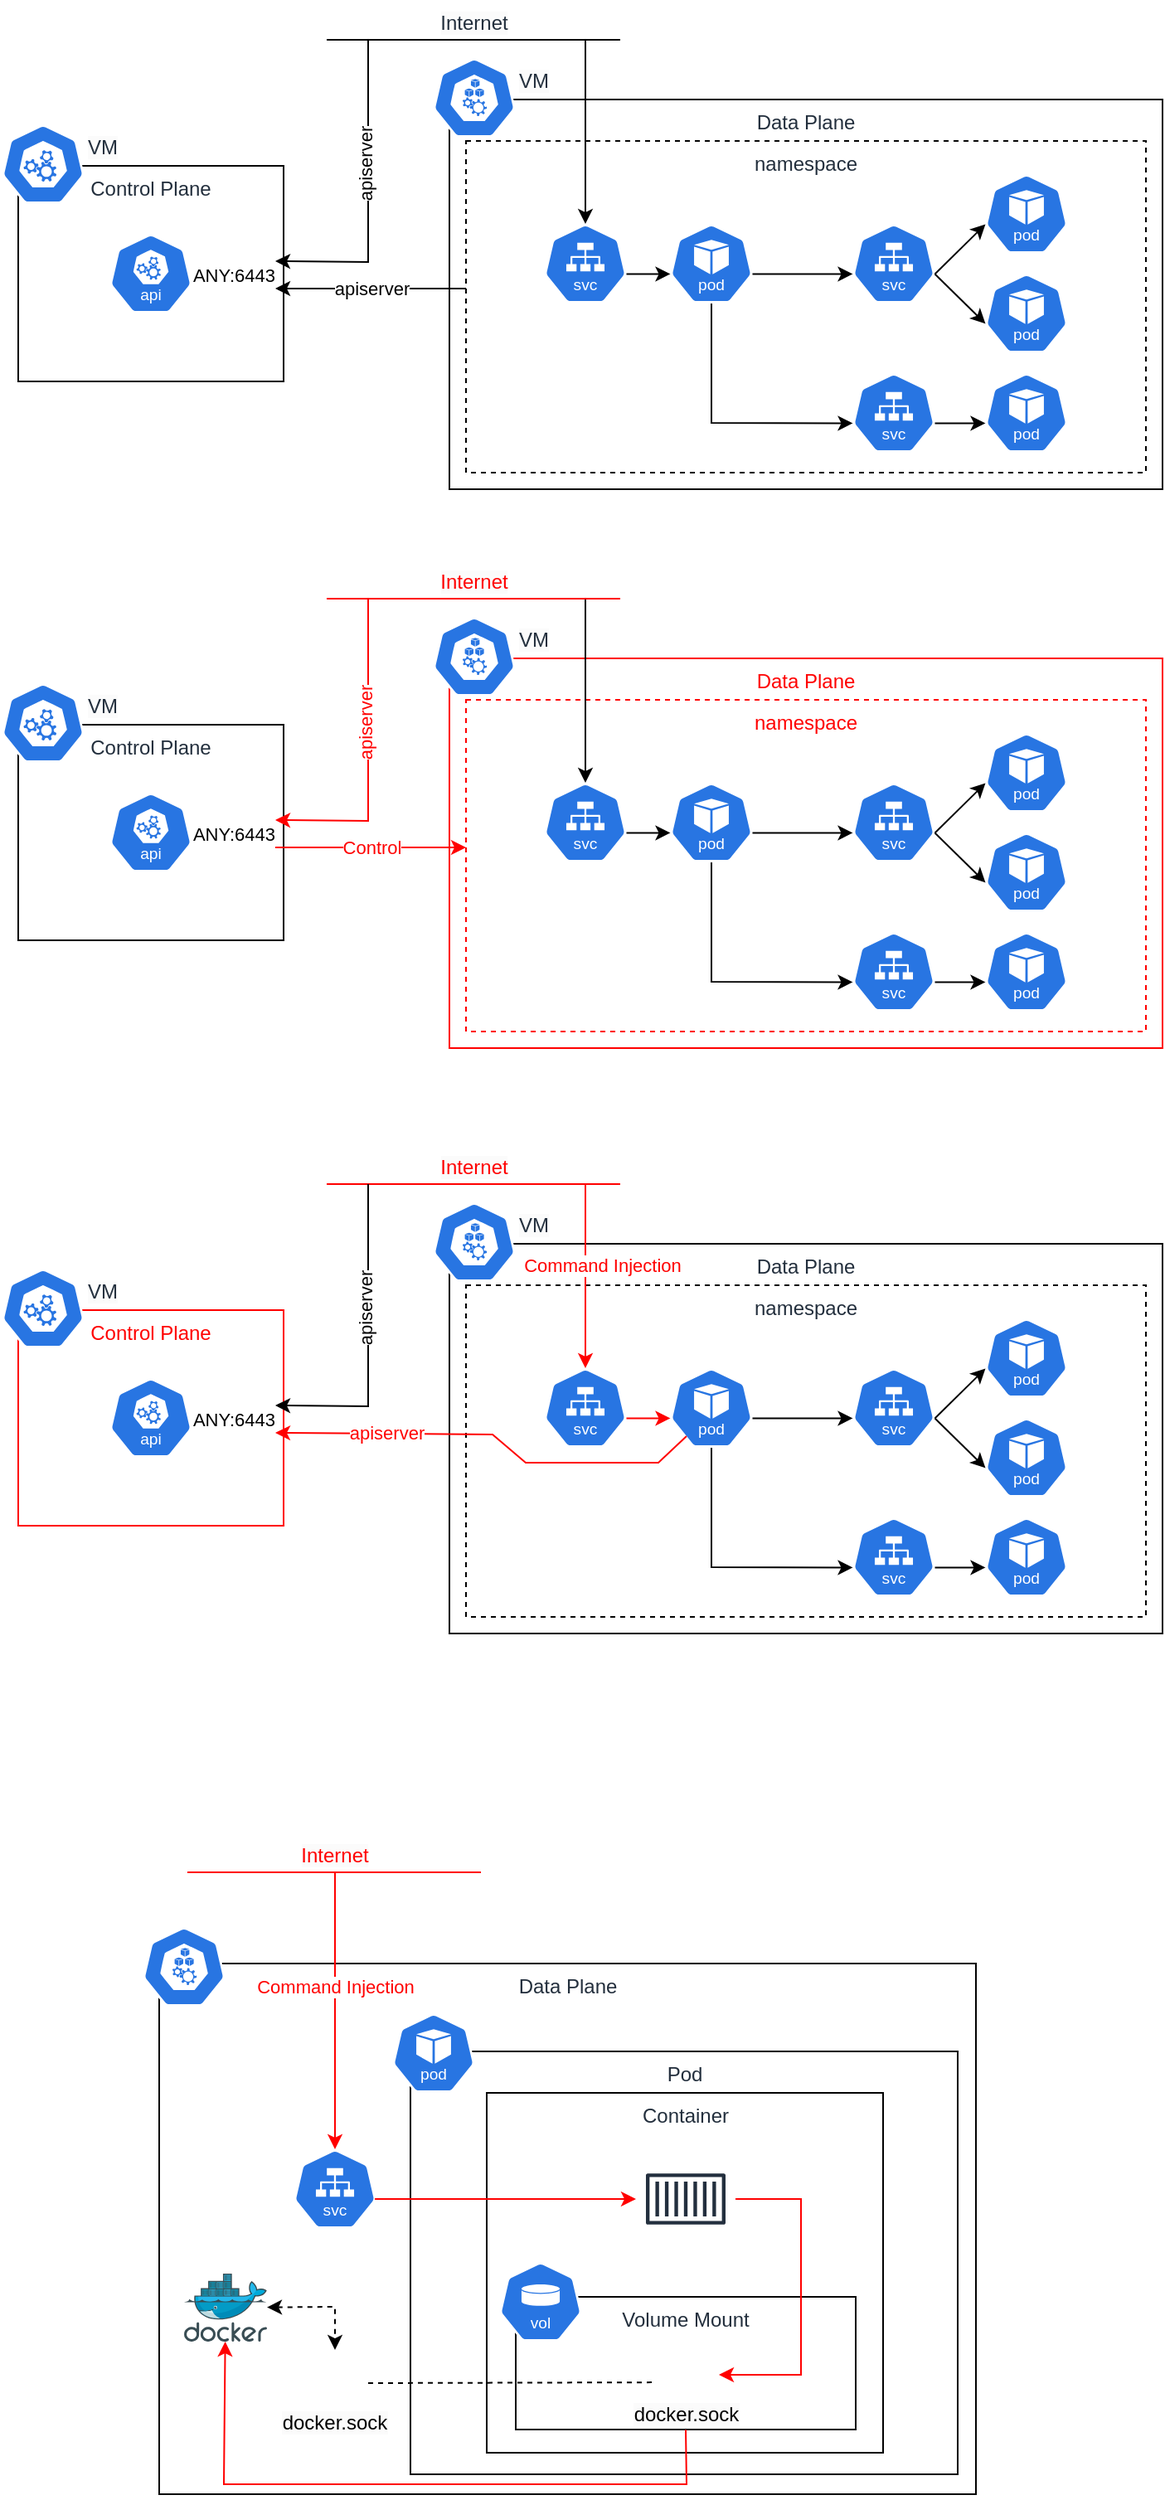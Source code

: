 <mxfile version="23.1.4" type="device">
  <diagram name="페이지-1" id="6Ciud2LX_YON1yYENwLM">
    <mxGraphModel dx="954" dy="1596" grid="0" gridSize="10" guides="1" tooltips="1" connect="1" arrows="1" fold="1" page="1" pageScale="1" pageWidth="827" pageHeight="1169" math="0" shadow="0">
      <root>
        <mxCell id="0" />
        <mxCell id="1" parent="0" />
        <mxCell id="OnEs7zNqJqw-kV35xcPl-3" value="Control Plane" style="fillColor=default;strokeColor=default;dashed=0;verticalAlign=top;fontStyle=0;fontColor=#232F3D;whiteSpace=wrap;html=1;" parent="1" vertex="1">
          <mxGeometry x="74" y="233" width="160" height="130" as="geometry" />
        </mxCell>
        <mxCell id="OnEs7zNqJqw-kV35xcPl-1" value="" style="aspect=fixed;sketch=0;html=1;dashed=0;whitespace=wrap;fillColor=#2875E2;strokeColor=#ffffff;points=[[0.005,0.63,0],[0.1,0.2,0],[0.9,0.2,0],[0.5,0,0],[0.995,0.63,0],[0.72,0.99,0],[0.5,1,0],[0.28,0.99,0]];shape=mxgraph.kubernetes.icon2;prIcon=control_plane" parent="1" vertex="1">
          <mxGeometry x="64" y="208" width="50" height="48" as="geometry" />
        </mxCell>
        <mxCell id="OnEs7zNqJqw-kV35xcPl-5" value="" style="aspect=fixed;sketch=0;html=1;dashed=0;whitespace=wrap;fillColor=#2875E2;strokeColor=#ffffff;points=[[0.005,0.63,0],[0.1,0.2,0],[0.9,0.2,0],[0.5,0,0],[0.995,0.63,0],[0.72,0.99,0],[0.5,1,0],[0.28,0.99,0]];shape=mxgraph.kubernetes.icon2;kubernetesLabel=1;prIcon=api" parent="1" vertex="1">
          <mxGeometry x="129" y="274" width="50" height="48" as="geometry" />
        </mxCell>
        <mxCell id="OnEs7zNqJqw-kV35xcPl-6" value="&lt;span style=&quot;color: rgb(35, 47, 61); font-family: Helvetica; font-size: 12px; font-style: normal; font-variant-ligatures: normal; font-variant-caps: normal; font-weight: 400; letter-spacing: normal; orphans: 2; text-align: center; text-indent: 0px; text-transform: none; widows: 2; word-spacing: 0px; -webkit-text-stroke-width: 0px; background-color: rgb(251, 251, 251); text-decoration-thickness: initial; text-decoration-style: initial; text-decoration-color: initial; float: none; display: inline !important;&quot;&gt;VM&lt;/span&gt;" style="text;whiteSpace=wrap;html=1;" parent="1" vertex="1">
          <mxGeometry x="114" y="208" width="70" height="30" as="geometry" />
        </mxCell>
        <mxCell id="OnEs7zNqJqw-kV35xcPl-7" value="Data Plane" style="fillColor=default;strokeColor=default;dashed=0;verticalAlign=top;fontStyle=0;fontColor=#232F3D;whiteSpace=wrap;html=1;" parent="1" vertex="1">
          <mxGeometry x="334" y="193" width="430" height="235" as="geometry" />
        </mxCell>
        <mxCell id="OnEs7zNqJqw-kV35xcPl-10" value="&lt;span style=&quot;color: rgb(35, 47, 61); font-family: Helvetica; font-size: 12px; font-style: normal; font-variant-ligatures: normal; font-variant-caps: normal; font-weight: 400; letter-spacing: normal; orphans: 2; text-align: center; text-indent: 0px; text-transform: none; widows: 2; word-spacing: 0px; -webkit-text-stroke-width: 0px; background-color: rgb(251, 251, 251); text-decoration-thickness: initial; text-decoration-style: initial; text-decoration-color: initial; float: none; display: inline !important;&quot;&gt;VM&lt;/span&gt;" style="text;whiteSpace=wrap;html=1;" parent="1" vertex="1">
          <mxGeometry x="374" y="168" width="70" height="30" as="geometry" />
        </mxCell>
        <mxCell id="OnEs7zNqJqw-kV35xcPl-11" value="" style="aspect=fixed;sketch=0;html=1;dashed=0;whitespace=wrap;fillColor=#2875E2;strokeColor=#ffffff;points=[[0.005,0.63,0],[0.1,0.2,0],[0.9,0.2,0],[0.5,0,0],[0.995,0.63,0],[0.72,0.99,0],[0.5,1,0],[0.28,0.99,0]];shape=mxgraph.kubernetes.icon2;prIcon=node" parent="1" vertex="1">
          <mxGeometry x="324" y="168" width="50" height="48" as="geometry" />
        </mxCell>
        <mxCell id="OnEs7zNqJqw-kV35xcPl-15" value="" style="endArrow=classic;html=1;rounded=0;" parent="1" edge="1">
          <mxGeometry relative="1" as="geometry">
            <mxPoint x="344" y="307" as="sourcePoint" />
            <mxPoint x="229" y="307" as="targetPoint" />
          </mxGeometry>
        </mxCell>
        <mxCell id="OnEs7zNqJqw-kV35xcPl-16" value="apiserver" style="edgeLabel;resizable=0;html=1;align=center;verticalAlign=middle;" parent="OnEs7zNqJqw-kV35xcPl-15" connectable="0" vertex="1">
          <mxGeometry relative="1" as="geometry" />
        </mxCell>
        <mxCell id="OnEs7zNqJqw-kV35xcPl-18" value="ANY:6443" style="edgeLabel;resizable=0;html=1;align=right;verticalAlign=bottom;" parent="OnEs7zNqJqw-kV35xcPl-15" connectable="0" vertex="1">
          <mxGeometry x="1" relative="1" as="geometry" />
        </mxCell>
        <mxCell id="OnEs7zNqJqw-kV35xcPl-20" value="namespace" style="fillColor=default;strokeColor=default;dashed=1;verticalAlign=top;fontStyle=0;fontColor=#232F3D;whiteSpace=wrap;html=1;" parent="1" vertex="1">
          <mxGeometry x="344" y="218" width="410" height="200" as="geometry" />
        </mxCell>
        <mxCell id="OnEs7zNqJqw-kV35xcPl-21" value="" style="aspect=fixed;sketch=0;html=1;dashed=0;whitespace=wrap;fillColor=#2875E2;strokeColor=#ffffff;points=[[0.005,0.63,0],[0.1,0.2,0],[0.9,0.2,0],[0.5,0,0],[0.995,0.63,0],[0.72,0.99,0],[0.5,1,0],[0.28,0.99,0]];shape=mxgraph.kubernetes.icon2;kubernetesLabel=1;prIcon=svc" parent="1" vertex="1">
          <mxGeometry x="391" y="268" width="50" height="48" as="geometry" />
        </mxCell>
        <mxCell id="OnEs7zNqJqw-kV35xcPl-24" value="" style="aspect=fixed;sketch=0;html=1;dashed=0;whitespace=wrap;fillColor=#2875E2;strokeColor=#ffffff;points=[[0.005,0.63,0],[0.1,0.2,0],[0.9,0.2,0],[0.5,0,0],[0.995,0.63,0],[0.72,0.99,0],[0.5,1,0],[0.28,0.99,0]];shape=mxgraph.kubernetes.icon2;kubernetesLabel=1;prIcon=svc" parent="1" vertex="1">
          <mxGeometry x="577" y="268" width="50" height="48" as="geometry" />
        </mxCell>
        <mxCell id="OnEs7zNqJqw-kV35xcPl-26" value="" style="aspect=fixed;sketch=0;html=1;dashed=0;whitespace=wrap;fillColor=#2875E2;strokeColor=#ffffff;points=[[0.005,0.63,0],[0.1,0.2,0],[0.9,0.2,0],[0.5,0,0],[0.995,0.63,0],[0.72,0.99,0],[0.5,1,0],[0.28,0.99,0]];shape=mxgraph.kubernetes.icon2;kubernetesLabel=1;prIcon=pod" parent="1" vertex="1">
          <mxGeometry x="467" y="268" width="50" height="48" as="geometry" />
        </mxCell>
        <mxCell id="OnEs7zNqJqw-kV35xcPl-27" value="" style="aspect=fixed;sketch=0;html=1;dashed=0;whitespace=wrap;fillColor=#2875E2;strokeColor=#ffffff;points=[[0.005,0.63,0],[0.1,0.2,0],[0.9,0.2,0],[0.5,0,0],[0.995,0.63,0],[0.72,0.99,0],[0.5,1,0],[0.28,0.99,0]];shape=mxgraph.kubernetes.icon2;kubernetesLabel=1;prIcon=pod" parent="1" vertex="1">
          <mxGeometry x="657" y="238" width="50" height="48" as="geometry" />
        </mxCell>
        <mxCell id="OnEs7zNqJqw-kV35xcPl-28" value="" style="aspect=fixed;sketch=0;html=1;dashed=0;whitespace=wrap;fillColor=#2875E2;strokeColor=#ffffff;points=[[0.005,0.63,0],[0.1,0.2,0],[0.9,0.2,0],[0.5,0,0],[0.995,0.63,0],[0.72,0.99,0],[0.5,1,0],[0.28,0.99,0]];shape=mxgraph.kubernetes.icon2;kubernetesLabel=1;prIcon=pod" parent="1" vertex="1">
          <mxGeometry x="657" y="298" width="50" height="48" as="geometry" />
        </mxCell>
        <mxCell id="OnEs7zNqJqw-kV35xcPl-29" value="" style="endArrow=classic;html=1;rounded=0;entryX=0.5;entryY=0;entryDx=0;entryDy=0;entryPerimeter=0;" parent="1" target="OnEs7zNqJqw-kV35xcPl-21" edge="1">
          <mxGeometry width="50" height="50" relative="1" as="geometry">
            <mxPoint x="416" y="157" as="sourcePoint" />
            <mxPoint x="484" y="58" as="targetPoint" />
          </mxGeometry>
        </mxCell>
        <mxCell id="OnEs7zNqJqw-kV35xcPl-31" value="" style="endArrow=classic;html=1;rounded=0;entryX=0.005;entryY=0.63;entryDx=0;entryDy=0;entryPerimeter=0;exitX=0.995;exitY=0.63;exitDx=0;exitDy=0;exitPerimeter=0;" parent="1" source="OnEs7zNqJqw-kV35xcPl-21" target="OnEs7zNqJqw-kV35xcPl-26" edge="1">
          <mxGeometry width="50" height="50" relative="1" as="geometry">
            <mxPoint x="427" y="142" as="sourcePoint" />
            <mxPoint x="426" y="278" as="targetPoint" />
          </mxGeometry>
        </mxCell>
        <mxCell id="OnEs7zNqJqw-kV35xcPl-32" value="" style="endArrow=classic;html=1;rounded=0;exitX=0.995;exitY=0.63;exitDx=0;exitDy=0;exitPerimeter=0;entryX=0.005;entryY=0.63;entryDx=0;entryDy=0;entryPerimeter=0;" parent="1" source="OnEs7zNqJqw-kV35xcPl-26" target="OnEs7zNqJqw-kV35xcPl-24" edge="1">
          <mxGeometry width="50" height="50" relative="1" as="geometry">
            <mxPoint x="507" y="302" as="sourcePoint" />
            <mxPoint x="477" y="308" as="targetPoint" />
          </mxGeometry>
        </mxCell>
        <mxCell id="OnEs7zNqJqw-kV35xcPl-37" value="" style="endArrow=classic;html=1;rounded=0;entryX=0.005;entryY=0.63;entryDx=0;entryDy=0;entryPerimeter=0;exitX=0.995;exitY=0.63;exitDx=0;exitDy=0;exitPerimeter=0;" parent="1" source="OnEs7zNqJqw-kV35xcPl-24" target="OnEs7zNqJqw-kV35xcPl-28" edge="1">
          <mxGeometry width="50" height="50" relative="1" as="geometry">
            <mxPoint x="527" y="308" as="sourcePoint" />
            <mxPoint x="587" y="308" as="targetPoint" />
          </mxGeometry>
        </mxCell>
        <mxCell id="OnEs7zNqJqw-kV35xcPl-38" value="" style="endArrow=classic;html=1;rounded=0;entryX=0.005;entryY=0.63;entryDx=0;entryDy=0;entryPerimeter=0;exitX=0.995;exitY=0.63;exitDx=0;exitDy=0;exitPerimeter=0;" parent="1" source="OnEs7zNqJqw-kV35xcPl-24" target="OnEs7zNqJqw-kV35xcPl-27" edge="1">
          <mxGeometry width="50" height="50" relative="1" as="geometry">
            <mxPoint x="637" y="308" as="sourcePoint" />
            <mxPoint x="667" y="338" as="targetPoint" />
          </mxGeometry>
        </mxCell>
        <mxCell id="OnEs7zNqJqw-kV35xcPl-39" value="" style="aspect=fixed;sketch=0;html=1;dashed=0;whitespace=wrap;fillColor=#2875E2;strokeColor=#ffffff;points=[[0.005,0.63,0],[0.1,0.2,0],[0.9,0.2,0],[0.5,0,0],[0.995,0.63,0],[0.72,0.99,0],[0.5,1,0],[0.28,0.99,0]];shape=mxgraph.kubernetes.icon2;kubernetesLabel=1;prIcon=svc" parent="1" vertex="1">
          <mxGeometry x="577" y="358" width="50" height="48" as="geometry" />
        </mxCell>
        <mxCell id="OnEs7zNqJqw-kV35xcPl-40" value="" style="aspect=fixed;sketch=0;html=1;dashed=0;whitespace=wrap;fillColor=#2875E2;strokeColor=#ffffff;points=[[0.005,0.63,0],[0.1,0.2,0],[0.9,0.2,0],[0.5,0,0],[0.995,0.63,0],[0.72,0.99,0],[0.5,1,0],[0.28,0.99,0]];shape=mxgraph.kubernetes.icon2;kubernetesLabel=1;prIcon=pod" parent="1" vertex="1">
          <mxGeometry x="657" y="358" width="50" height="48" as="geometry" />
        </mxCell>
        <mxCell id="OnEs7zNqJqw-kV35xcPl-41" value="" style="endArrow=classic;html=1;rounded=0;entryX=0.005;entryY=0.63;entryDx=0;entryDy=0;entryPerimeter=0;exitX=0.995;exitY=0.63;exitDx=0;exitDy=0;exitPerimeter=0;" parent="1" source="OnEs7zNqJqw-kV35xcPl-39" target="OnEs7zNqJqw-kV35xcPl-40" edge="1">
          <mxGeometry width="50" height="50" relative="1" as="geometry">
            <mxPoint x="637" y="398" as="sourcePoint" />
            <mxPoint x="667" y="428" as="targetPoint" />
          </mxGeometry>
        </mxCell>
        <mxCell id="OnEs7zNqJqw-kV35xcPl-42" value="" style="endArrow=classic;html=1;rounded=0;exitX=0.5;exitY=1;exitDx=0;exitDy=0;exitPerimeter=0;entryX=0.005;entryY=0.63;entryDx=0;entryDy=0;entryPerimeter=0;" parent="1" source="OnEs7zNqJqw-kV35xcPl-26" target="OnEs7zNqJqw-kV35xcPl-39" edge="1">
          <mxGeometry width="50" height="50" relative="1" as="geometry">
            <mxPoint x="490" y="346" as="sourcePoint" />
            <mxPoint x="550" y="346" as="targetPoint" />
            <Array as="points">
              <mxPoint x="492" y="388" />
            </Array>
          </mxGeometry>
        </mxCell>
        <mxCell id="OnEs7zNqJqw-kV35xcPl-44" value="" style="endArrow=none;html=1;rounded=0;" parent="1" edge="1">
          <mxGeometry width="50" height="50" relative="1" as="geometry">
            <mxPoint x="260" y="157" as="sourcePoint" />
            <mxPoint x="437" y="157" as="targetPoint" />
          </mxGeometry>
        </mxCell>
        <mxCell id="OnEs7zNqJqw-kV35xcPl-45" value="&lt;span style=&quot;color: rgb(35, 47, 61); font-family: Helvetica; font-size: 12px; font-style: normal; font-variant-ligatures: normal; font-variant-caps: normal; font-weight: 400; letter-spacing: normal; orphans: 2; text-indent: 0px; text-transform: none; widows: 2; word-spacing: 0px; -webkit-text-stroke-width: 0px; background-color: rgb(251, 251, 251); text-decoration-thickness: initial; text-decoration-style: initial; text-decoration-color: initial; float: none; display: inline !important;&quot;&gt;Internet&lt;/span&gt;" style="text;whiteSpace=wrap;html=1;align=center;" parent="1" vertex="1">
          <mxGeometry x="326" y="133" width="46" height="20" as="geometry" />
        </mxCell>
        <mxCell id="OnEs7zNqJqw-kV35xcPl-46" value="" style="endArrow=classic;html=1;rounded=0;" parent="1" edge="1">
          <mxGeometry relative="1" as="geometry">
            <mxPoint x="285" y="157" as="sourcePoint" />
            <mxPoint x="229" y="290.5" as="targetPoint" />
            <Array as="points">
              <mxPoint x="285" y="291" />
            </Array>
          </mxGeometry>
        </mxCell>
        <mxCell id="OnEs7zNqJqw-kV35xcPl-47" value="apiserver" style="edgeLabel;resizable=0;html=1;align=center;verticalAlign=middle;rotation=-90;" parent="OnEs7zNqJqw-kV35xcPl-46" connectable="0" vertex="1">
          <mxGeometry relative="1" as="geometry">
            <mxPoint x="-2" y="-20" as="offset" />
          </mxGeometry>
        </mxCell>
        <mxCell id="hbSczMto2mFZ_-X4x2tu-1" value="Control Plane" style="fillColor=default;strokeColor=default;dashed=0;verticalAlign=top;fontStyle=0;fontColor=#232F3D;whiteSpace=wrap;html=1;" vertex="1" parent="1">
          <mxGeometry x="74" y="570" width="160" height="130" as="geometry" />
        </mxCell>
        <mxCell id="hbSczMto2mFZ_-X4x2tu-2" value="" style="aspect=fixed;sketch=0;html=1;dashed=0;whitespace=wrap;fillColor=#2875E2;strokeColor=#ffffff;points=[[0.005,0.63,0],[0.1,0.2,0],[0.9,0.2,0],[0.5,0,0],[0.995,0.63,0],[0.72,0.99,0],[0.5,1,0],[0.28,0.99,0]];shape=mxgraph.kubernetes.icon2;prIcon=control_plane" vertex="1" parent="1">
          <mxGeometry x="64" y="545" width="50" height="48" as="geometry" />
        </mxCell>
        <mxCell id="hbSczMto2mFZ_-X4x2tu-3" value="" style="aspect=fixed;sketch=0;html=1;dashed=0;whitespace=wrap;fillColor=#2875E2;strokeColor=#ffffff;points=[[0.005,0.63,0],[0.1,0.2,0],[0.9,0.2,0],[0.5,0,0],[0.995,0.63,0],[0.72,0.99,0],[0.5,1,0],[0.28,0.99,0]];shape=mxgraph.kubernetes.icon2;kubernetesLabel=1;prIcon=api" vertex="1" parent="1">
          <mxGeometry x="129" y="611" width="50" height="48" as="geometry" />
        </mxCell>
        <mxCell id="hbSczMto2mFZ_-X4x2tu-4" value="&lt;span style=&quot;color: rgb(35, 47, 61); font-family: Helvetica; font-size: 12px; font-style: normal; font-variant-ligatures: normal; font-variant-caps: normal; font-weight: 400; letter-spacing: normal; orphans: 2; text-align: center; text-indent: 0px; text-transform: none; widows: 2; word-spacing: 0px; -webkit-text-stroke-width: 0px; background-color: rgb(251, 251, 251); text-decoration-thickness: initial; text-decoration-style: initial; text-decoration-color: initial; float: none; display: inline !important;&quot;&gt;VM&lt;/span&gt;" style="text;whiteSpace=wrap;html=1;" vertex="1" parent="1">
          <mxGeometry x="114" y="545" width="70" height="30" as="geometry" />
        </mxCell>
        <mxCell id="hbSczMto2mFZ_-X4x2tu-5" value="&lt;font color=&quot;#ff0000&quot;&gt;Data Plane&lt;/font&gt;" style="fillColor=default;strokeColor=#FF0000;dashed=0;verticalAlign=top;fontStyle=0;fontColor=#232F3D;whiteSpace=wrap;html=1;" vertex="1" parent="1">
          <mxGeometry x="334" y="530" width="430" height="235" as="geometry" />
        </mxCell>
        <mxCell id="hbSczMto2mFZ_-X4x2tu-6" value="&lt;span style=&quot;color: rgb(35, 47, 61); font-family: Helvetica; font-size: 12px; font-style: normal; font-variant-ligatures: normal; font-variant-caps: normal; font-weight: 400; letter-spacing: normal; orphans: 2; text-align: center; text-indent: 0px; text-transform: none; widows: 2; word-spacing: 0px; -webkit-text-stroke-width: 0px; background-color: rgb(251, 251, 251); text-decoration-thickness: initial; text-decoration-style: initial; text-decoration-color: initial; float: none; display: inline !important;&quot;&gt;VM&lt;/span&gt;" style="text;whiteSpace=wrap;html=1;" vertex="1" parent="1">
          <mxGeometry x="374" y="505" width="70" height="30" as="geometry" />
        </mxCell>
        <mxCell id="hbSczMto2mFZ_-X4x2tu-7" value="" style="aspect=fixed;sketch=0;html=1;dashed=0;whitespace=wrap;fillColor=#2875E2;strokeColor=#ffffff;points=[[0.005,0.63,0],[0.1,0.2,0],[0.9,0.2,0],[0.5,0,0],[0.995,0.63,0],[0.72,0.99,0],[0.5,1,0],[0.28,0.99,0]];shape=mxgraph.kubernetes.icon2;prIcon=node" vertex="1" parent="1">
          <mxGeometry x="324" y="505" width="50" height="48" as="geometry" />
        </mxCell>
        <mxCell id="hbSczMto2mFZ_-X4x2tu-8" value="" style="endArrow=none;html=1;rounded=0;strokeColor=#FF0000;startArrow=classic;startFill=1;endFill=0;" edge="1" parent="1">
          <mxGeometry relative="1" as="geometry">
            <mxPoint x="344" y="644" as="sourcePoint" />
            <mxPoint x="229" y="644" as="targetPoint" />
          </mxGeometry>
        </mxCell>
        <mxCell id="hbSczMto2mFZ_-X4x2tu-9" value="&lt;font color=&quot;#ff0000&quot;&gt;Control&lt;/font&gt;" style="edgeLabel;resizable=0;html=1;align=center;verticalAlign=middle;" connectable="0" vertex="1" parent="hbSczMto2mFZ_-X4x2tu-8">
          <mxGeometry relative="1" as="geometry" />
        </mxCell>
        <mxCell id="hbSczMto2mFZ_-X4x2tu-10" value="ANY:6443" style="edgeLabel;resizable=0;html=1;align=right;verticalAlign=bottom;" connectable="0" vertex="1" parent="hbSczMto2mFZ_-X4x2tu-8">
          <mxGeometry x="1" relative="1" as="geometry" />
        </mxCell>
        <mxCell id="hbSczMto2mFZ_-X4x2tu-11" value="&lt;font color=&quot;#ff0000&quot;&gt;namespace&lt;/font&gt;" style="fillColor=default;strokeColor=#FF0000;dashed=1;verticalAlign=top;fontStyle=0;fontColor=#232F3D;whiteSpace=wrap;html=1;" vertex="1" parent="1">
          <mxGeometry x="344" y="555" width="410" height="200" as="geometry" />
        </mxCell>
        <mxCell id="hbSczMto2mFZ_-X4x2tu-12" value="" style="aspect=fixed;sketch=0;html=1;dashed=0;whitespace=wrap;fillColor=#2875E2;strokeColor=#ffffff;points=[[0.005,0.63,0],[0.1,0.2,0],[0.9,0.2,0],[0.5,0,0],[0.995,0.63,0],[0.72,0.99,0],[0.5,1,0],[0.28,0.99,0]];shape=mxgraph.kubernetes.icon2;kubernetesLabel=1;prIcon=svc" vertex="1" parent="1">
          <mxGeometry x="391" y="605" width="50" height="48" as="geometry" />
        </mxCell>
        <mxCell id="hbSczMto2mFZ_-X4x2tu-13" value="" style="aspect=fixed;sketch=0;html=1;dashed=0;whitespace=wrap;fillColor=#2875E2;strokeColor=#ffffff;points=[[0.005,0.63,0],[0.1,0.2,0],[0.9,0.2,0],[0.5,0,0],[0.995,0.63,0],[0.72,0.99,0],[0.5,1,0],[0.28,0.99,0]];shape=mxgraph.kubernetes.icon2;kubernetesLabel=1;prIcon=svc" vertex="1" parent="1">
          <mxGeometry x="577" y="605" width="50" height="48" as="geometry" />
        </mxCell>
        <mxCell id="hbSczMto2mFZ_-X4x2tu-14" value="" style="aspect=fixed;sketch=0;html=1;dashed=0;whitespace=wrap;fillColor=#2875E2;strokeColor=#ffffff;points=[[0.005,0.63,0],[0.1,0.2,0],[0.9,0.2,0],[0.5,0,0],[0.995,0.63,0],[0.72,0.99,0],[0.5,1,0],[0.28,0.99,0]];shape=mxgraph.kubernetes.icon2;kubernetesLabel=1;prIcon=pod" vertex="1" parent="1">
          <mxGeometry x="467" y="605" width="50" height="48" as="geometry" />
        </mxCell>
        <mxCell id="hbSczMto2mFZ_-X4x2tu-15" value="" style="aspect=fixed;sketch=0;html=1;dashed=0;whitespace=wrap;fillColor=#2875E2;strokeColor=#ffffff;points=[[0.005,0.63,0],[0.1,0.2,0],[0.9,0.2,0],[0.5,0,0],[0.995,0.63,0],[0.72,0.99,0],[0.5,1,0],[0.28,0.99,0]];shape=mxgraph.kubernetes.icon2;kubernetesLabel=1;prIcon=pod" vertex="1" parent="1">
          <mxGeometry x="657" y="575" width="50" height="48" as="geometry" />
        </mxCell>
        <mxCell id="hbSczMto2mFZ_-X4x2tu-16" value="" style="aspect=fixed;sketch=0;html=1;dashed=0;whitespace=wrap;fillColor=#2875E2;strokeColor=#ffffff;points=[[0.005,0.63,0],[0.1,0.2,0],[0.9,0.2,0],[0.5,0,0],[0.995,0.63,0],[0.72,0.99,0],[0.5,1,0],[0.28,0.99,0]];shape=mxgraph.kubernetes.icon2;kubernetesLabel=1;prIcon=pod" vertex="1" parent="1">
          <mxGeometry x="657" y="635" width="50" height="48" as="geometry" />
        </mxCell>
        <mxCell id="hbSczMto2mFZ_-X4x2tu-17" value="" style="endArrow=classic;html=1;rounded=0;entryX=0.5;entryY=0;entryDx=0;entryDy=0;entryPerimeter=0;" edge="1" parent="1" target="hbSczMto2mFZ_-X4x2tu-12">
          <mxGeometry width="50" height="50" relative="1" as="geometry">
            <mxPoint x="416" y="494" as="sourcePoint" />
            <mxPoint x="484" y="395" as="targetPoint" />
          </mxGeometry>
        </mxCell>
        <mxCell id="hbSczMto2mFZ_-X4x2tu-18" value="" style="endArrow=classic;html=1;rounded=0;entryX=0.005;entryY=0.63;entryDx=0;entryDy=0;entryPerimeter=0;exitX=0.995;exitY=0.63;exitDx=0;exitDy=0;exitPerimeter=0;" edge="1" parent="1" source="hbSczMto2mFZ_-X4x2tu-12" target="hbSczMto2mFZ_-X4x2tu-14">
          <mxGeometry width="50" height="50" relative="1" as="geometry">
            <mxPoint x="427" y="479" as="sourcePoint" />
            <mxPoint x="426" y="615" as="targetPoint" />
          </mxGeometry>
        </mxCell>
        <mxCell id="hbSczMto2mFZ_-X4x2tu-19" value="" style="endArrow=classic;html=1;rounded=0;exitX=0.995;exitY=0.63;exitDx=0;exitDy=0;exitPerimeter=0;entryX=0.005;entryY=0.63;entryDx=0;entryDy=0;entryPerimeter=0;" edge="1" parent="1" source="hbSczMto2mFZ_-X4x2tu-14" target="hbSczMto2mFZ_-X4x2tu-13">
          <mxGeometry width="50" height="50" relative="1" as="geometry">
            <mxPoint x="507" y="639" as="sourcePoint" />
            <mxPoint x="477" y="645" as="targetPoint" />
          </mxGeometry>
        </mxCell>
        <mxCell id="hbSczMto2mFZ_-X4x2tu-20" value="" style="endArrow=classic;html=1;rounded=0;entryX=0.005;entryY=0.63;entryDx=0;entryDy=0;entryPerimeter=0;exitX=0.995;exitY=0.63;exitDx=0;exitDy=0;exitPerimeter=0;" edge="1" parent="1" source="hbSczMto2mFZ_-X4x2tu-13" target="hbSczMto2mFZ_-X4x2tu-16">
          <mxGeometry width="50" height="50" relative="1" as="geometry">
            <mxPoint x="527" y="645" as="sourcePoint" />
            <mxPoint x="587" y="645" as="targetPoint" />
          </mxGeometry>
        </mxCell>
        <mxCell id="hbSczMto2mFZ_-X4x2tu-21" value="" style="endArrow=classic;html=1;rounded=0;entryX=0.005;entryY=0.63;entryDx=0;entryDy=0;entryPerimeter=0;exitX=0.995;exitY=0.63;exitDx=0;exitDy=0;exitPerimeter=0;" edge="1" parent="1" source="hbSczMto2mFZ_-X4x2tu-13" target="hbSczMto2mFZ_-X4x2tu-15">
          <mxGeometry width="50" height="50" relative="1" as="geometry">
            <mxPoint x="637" y="645" as="sourcePoint" />
            <mxPoint x="667" y="675" as="targetPoint" />
          </mxGeometry>
        </mxCell>
        <mxCell id="hbSczMto2mFZ_-X4x2tu-22" value="" style="aspect=fixed;sketch=0;html=1;dashed=0;whitespace=wrap;fillColor=#2875E2;strokeColor=#ffffff;points=[[0.005,0.63,0],[0.1,0.2,0],[0.9,0.2,0],[0.5,0,0],[0.995,0.63,0],[0.72,0.99,0],[0.5,1,0],[0.28,0.99,0]];shape=mxgraph.kubernetes.icon2;kubernetesLabel=1;prIcon=svc" vertex="1" parent="1">
          <mxGeometry x="577" y="695" width="50" height="48" as="geometry" />
        </mxCell>
        <mxCell id="hbSczMto2mFZ_-X4x2tu-23" value="" style="aspect=fixed;sketch=0;html=1;dashed=0;whitespace=wrap;fillColor=#2875E2;strokeColor=#ffffff;points=[[0.005,0.63,0],[0.1,0.2,0],[0.9,0.2,0],[0.5,0,0],[0.995,0.63,0],[0.72,0.99,0],[0.5,1,0],[0.28,0.99,0]];shape=mxgraph.kubernetes.icon2;kubernetesLabel=1;prIcon=pod" vertex="1" parent="1">
          <mxGeometry x="657" y="695" width="50" height="48" as="geometry" />
        </mxCell>
        <mxCell id="hbSczMto2mFZ_-X4x2tu-24" value="" style="endArrow=classic;html=1;rounded=0;entryX=0.005;entryY=0.63;entryDx=0;entryDy=0;entryPerimeter=0;exitX=0.995;exitY=0.63;exitDx=0;exitDy=0;exitPerimeter=0;" edge="1" parent="1" source="hbSczMto2mFZ_-X4x2tu-22" target="hbSczMto2mFZ_-X4x2tu-23">
          <mxGeometry width="50" height="50" relative="1" as="geometry">
            <mxPoint x="637" y="735" as="sourcePoint" />
            <mxPoint x="667" y="765" as="targetPoint" />
          </mxGeometry>
        </mxCell>
        <mxCell id="hbSczMto2mFZ_-X4x2tu-25" value="" style="endArrow=classic;html=1;rounded=0;exitX=0.5;exitY=1;exitDx=0;exitDy=0;exitPerimeter=0;entryX=0.005;entryY=0.63;entryDx=0;entryDy=0;entryPerimeter=0;" edge="1" parent="1" source="hbSczMto2mFZ_-X4x2tu-14" target="hbSczMto2mFZ_-X4x2tu-22">
          <mxGeometry width="50" height="50" relative="1" as="geometry">
            <mxPoint x="490" y="683" as="sourcePoint" />
            <mxPoint x="550" y="683" as="targetPoint" />
            <Array as="points">
              <mxPoint x="492" y="725" />
            </Array>
          </mxGeometry>
        </mxCell>
        <mxCell id="hbSczMto2mFZ_-X4x2tu-26" value="" style="endArrow=none;html=1;rounded=0;strokeColor=#FF0000;" edge="1" parent="1">
          <mxGeometry width="50" height="50" relative="1" as="geometry">
            <mxPoint x="260" y="494" as="sourcePoint" />
            <mxPoint x="437" y="494" as="targetPoint" />
          </mxGeometry>
        </mxCell>
        <mxCell id="hbSczMto2mFZ_-X4x2tu-27" value="&lt;span style=&quot;font-family: Helvetica; font-size: 12px; font-style: normal; font-variant-ligatures: normal; font-variant-caps: normal; font-weight: 400; letter-spacing: normal; orphans: 2; text-indent: 0px; text-transform: none; widows: 2; word-spacing: 0px; -webkit-text-stroke-width: 0px; background-color: rgb(251, 251, 251); text-decoration-thickness: initial; text-decoration-style: initial; text-decoration-color: initial; float: none; display: inline !important;&quot;&gt;&lt;font color=&quot;#ff0000&quot;&gt;Internet&lt;/font&gt;&lt;/span&gt;" style="text;whiteSpace=wrap;html=1;align=center;" vertex="1" parent="1">
          <mxGeometry x="326" y="470" width="46" height="20" as="geometry" />
        </mxCell>
        <mxCell id="hbSczMto2mFZ_-X4x2tu-28" value="" style="endArrow=classic;html=1;rounded=0;strokeColor=#FF0000;" edge="1" parent="1">
          <mxGeometry relative="1" as="geometry">
            <mxPoint x="285" y="494" as="sourcePoint" />
            <mxPoint x="229" y="627.5" as="targetPoint" />
            <Array as="points">
              <mxPoint x="285" y="628" />
            </Array>
          </mxGeometry>
        </mxCell>
        <mxCell id="hbSczMto2mFZ_-X4x2tu-29" value="&lt;font color=&quot;#ff0000&quot;&gt;apiserver&lt;/font&gt;" style="edgeLabel;resizable=0;html=1;align=center;verticalAlign=middle;rotation=-90;" connectable="0" vertex="1" parent="hbSczMto2mFZ_-X4x2tu-28">
          <mxGeometry relative="1" as="geometry">
            <mxPoint x="-2" y="-20" as="offset" />
          </mxGeometry>
        </mxCell>
        <mxCell id="hbSczMto2mFZ_-X4x2tu-31" value="&lt;font color=&quot;#ff0000&quot;&gt;Control Plane&lt;/font&gt;" style="fillColor=default;strokeColor=#FF0000;dashed=0;verticalAlign=top;fontStyle=0;fontColor=#232F3D;whiteSpace=wrap;html=1;" vertex="1" parent="1">
          <mxGeometry x="74" y="923" width="160" height="130" as="geometry" />
        </mxCell>
        <mxCell id="hbSczMto2mFZ_-X4x2tu-32" value="" style="aspect=fixed;sketch=0;html=1;dashed=0;whitespace=wrap;fillColor=#2875E2;strokeColor=#ffffff;points=[[0.005,0.63,0],[0.1,0.2,0],[0.9,0.2,0],[0.5,0,0],[0.995,0.63,0],[0.72,0.99,0],[0.5,1,0],[0.28,0.99,0]];shape=mxgraph.kubernetes.icon2;prIcon=control_plane" vertex="1" parent="1">
          <mxGeometry x="64" y="898" width="50" height="48" as="geometry" />
        </mxCell>
        <mxCell id="hbSczMto2mFZ_-X4x2tu-33" value="" style="aspect=fixed;sketch=0;html=1;dashed=0;whitespace=wrap;fillColor=#2875E2;strokeColor=#ffffff;points=[[0.005,0.63,0],[0.1,0.2,0],[0.9,0.2,0],[0.5,0,0],[0.995,0.63,0],[0.72,0.99,0],[0.5,1,0],[0.28,0.99,0]];shape=mxgraph.kubernetes.icon2;kubernetesLabel=1;prIcon=api" vertex="1" parent="1">
          <mxGeometry x="129" y="964" width="50" height="48" as="geometry" />
        </mxCell>
        <mxCell id="hbSczMto2mFZ_-X4x2tu-34" value="&lt;span style=&quot;color: rgb(35, 47, 61); font-family: Helvetica; font-size: 12px; font-style: normal; font-variant-ligatures: normal; font-variant-caps: normal; font-weight: 400; letter-spacing: normal; orphans: 2; text-align: center; text-indent: 0px; text-transform: none; widows: 2; word-spacing: 0px; -webkit-text-stroke-width: 0px; background-color: rgb(251, 251, 251); text-decoration-thickness: initial; text-decoration-style: initial; text-decoration-color: initial; float: none; display: inline !important;&quot;&gt;VM&lt;/span&gt;" style="text;whiteSpace=wrap;html=1;" vertex="1" parent="1">
          <mxGeometry x="114" y="898" width="70" height="30" as="geometry" />
        </mxCell>
        <mxCell id="hbSczMto2mFZ_-X4x2tu-35" value="Data Plane" style="fillColor=default;strokeColor=default;dashed=0;verticalAlign=top;fontStyle=0;fontColor=#232F3D;whiteSpace=wrap;html=1;" vertex="1" parent="1">
          <mxGeometry x="334" y="883" width="430" height="235" as="geometry" />
        </mxCell>
        <mxCell id="hbSczMto2mFZ_-X4x2tu-36" value="&lt;span style=&quot;color: rgb(35, 47, 61); font-family: Helvetica; font-size: 12px; font-style: normal; font-variant-ligatures: normal; font-variant-caps: normal; font-weight: 400; letter-spacing: normal; orphans: 2; text-align: center; text-indent: 0px; text-transform: none; widows: 2; word-spacing: 0px; -webkit-text-stroke-width: 0px; background-color: rgb(251, 251, 251); text-decoration-thickness: initial; text-decoration-style: initial; text-decoration-color: initial; float: none; display: inline !important;&quot;&gt;VM&lt;/span&gt;" style="text;whiteSpace=wrap;html=1;" vertex="1" parent="1">
          <mxGeometry x="374" y="858" width="70" height="30" as="geometry" />
        </mxCell>
        <mxCell id="hbSczMto2mFZ_-X4x2tu-37" value="" style="aspect=fixed;sketch=0;html=1;dashed=0;whitespace=wrap;fillColor=#2875E2;strokeColor=#ffffff;points=[[0.005,0.63,0],[0.1,0.2,0],[0.9,0.2,0],[0.5,0,0],[0.995,0.63,0],[0.72,0.99,0],[0.5,1,0],[0.28,0.99,0]];shape=mxgraph.kubernetes.icon2;prIcon=node" vertex="1" parent="1">
          <mxGeometry x="324" y="858" width="50" height="48" as="geometry" />
        </mxCell>
        <mxCell id="hbSczMto2mFZ_-X4x2tu-41" value="namespace" style="fillColor=default;strokeColor=default;dashed=1;verticalAlign=top;fontStyle=0;fontColor=#232F3D;whiteSpace=wrap;html=1;" vertex="1" parent="1">
          <mxGeometry x="344" y="908" width="410" height="200" as="geometry" />
        </mxCell>
        <mxCell id="hbSczMto2mFZ_-X4x2tu-42" value="" style="aspect=fixed;sketch=0;html=1;dashed=0;whitespace=wrap;fillColor=#2875E2;strokeColor=#ffffff;points=[[0.005,0.63,0],[0.1,0.2,0],[0.9,0.2,0],[0.5,0,0],[0.995,0.63,0],[0.72,0.99,0],[0.5,1,0],[0.28,0.99,0]];shape=mxgraph.kubernetes.icon2;kubernetesLabel=1;prIcon=svc" vertex="1" parent="1">
          <mxGeometry x="391" y="958" width="50" height="48" as="geometry" />
        </mxCell>
        <mxCell id="hbSczMto2mFZ_-X4x2tu-43" value="" style="aspect=fixed;sketch=0;html=1;dashed=0;whitespace=wrap;fillColor=#2875E2;strokeColor=#ffffff;points=[[0.005,0.63,0],[0.1,0.2,0],[0.9,0.2,0],[0.5,0,0],[0.995,0.63,0],[0.72,0.99,0],[0.5,1,0],[0.28,0.99,0]];shape=mxgraph.kubernetes.icon2;kubernetesLabel=1;prIcon=svc" vertex="1" parent="1">
          <mxGeometry x="577" y="958" width="50" height="48" as="geometry" />
        </mxCell>
        <mxCell id="hbSczMto2mFZ_-X4x2tu-44" value="" style="aspect=fixed;sketch=0;html=1;dashed=0;whitespace=wrap;fillColor=#2875E2;strokeColor=#ffffff;points=[[0.005,0.63,0],[0.1,0.2,0],[0.9,0.2,0],[0.5,0,0],[0.995,0.63,0],[0.72,0.99,0],[0.5,1,0],[0.28,0.99,0]];shape=mxgraph.kubernetes.icon2;kubernetesLabel=1;prIcon=pod" vertex="1" parent="1">
          <mxGeometry x="467" y="958" width="50" height="48" as="geometry" />
        </mxCell>
        <mxCell id="hbSczMto2mFZ_-X4x2tu-45" value="" style="aspect=fixed;sketch=0;html=1;dashed=0;whitespace=wrap;fillColor=#2875E2;strokeColor=#ffffff;points=[[0.005,0.63,0],[0.1,0.2,0],[0.9,0.2,0],[0.5,0,0],[0.995,0.63,0],[0.72,0.99,0],[0.5,1,0],[0.28,0.99,0]];shape=mxgraph.kubernetes.icon2;kubernetesLabel=1;prIcon=pod" vertex="1" parent="1">
          <mxGeometry x="657" y="928" width="50" height="48" as="geometry" />
        </mxCell>
        <mxCell id="hbSczMto2mFZ_-X4x2tu-46" value="" style="aspect=fixed;sketch=0;html=1;dashed=0;whitespace=wrap;fillColor=#2875E2;strokeColor=#ffffff;points=[[0.005,0.63,0],[0.1,0.2,0],[0.9,0.2,0],[0.5,0,0],[0.995,0.63,0],[0.72,0.99,0],[0.5,1,0],[0.28,0.99,0]];shape=mxgraph.kubernetes.icon2;kubernetesLabel=1;prIcon=pod" vertex="1" parent="1">
          <mxGeometry x="657" y="988" width="50" height="48" as="geometry" />
        </mxCell>
        <mxCell id="hbSczMto2mFZ_-X4x2tu-47" value="" style="endArrow=classic;html=1;rounded=0;entryX=0.5;entryY=0;entryDx=0;entryDy=0;entryPerimeter=0;strokeColor=#FF0000;" edge="1" parent="1" target="hbSczMto2mFZ_-X4x2tu-42">
          <mxGeometry width="50" height="50" relative="1" as="geometry">
            <mxPoint x="416" y="847" as="sourcePoint" />
            <mxPoint x="484" y="748" as="targetPoint" />
          </mxGeometry>
        </mxCell>
        <mxCell id="hbSczMto2mFZ_-X4x2tu-62" value="&lt;font color=&quot;#ff0000&quot;&gt;Command Injection&lt;/font&gt;" style="edgeLabel;html=1;align=center;verticalAlign=middle;resizable=0;points=[];rotation=0;" vertex="1" connectable="0" parent="hbSczMto2mFZ_-X4x2tu-47">
          <mxGeometry x="0.408" y="1" relative="1" as="geometry">
            <mxPoint x="9" y="-29" as="offset" />
          </mxGeometry>
        </mxCell>
        <mxCell id="hbSczMto2mFZ_-X4x2tu-48" value="" style="endArrow=classic;html=1;rounded=0;entryX=0.005;entryY=0.63;entryDx=0;entryDy=0;entryPerimeter=0;exitX=0.995;exitY=0.63;exitDx=0;exitDy=0;exitPerimeter=0;strokeColor=#FF0000;" edge="1" parent="1" source="hbSczMto2mFZ_-X4x2tu-42" target="hbSczMto2mFZ_-X4x2tu-44">
          <mxGeometry width="50" height="50" relative="1" as="geometry">
            <mxPoint x="427" y="832" as="sourcePoint" />
            <mxPoint x="426" y="968" as="targetPoint" />
          </mxGeometry>
        </mxCell>
        <mxCell id="hbSczMto2mFZ_-X4x2tu-49" value="" style="endArrow=classic;html=1;rounded=0;exitX=0.995;exitY=0.63;exitDx=0;exitDy=0;exitPerimeter=0;entryX=0.005;entryY=0.63;entryDx=0;entryDy=0;entryPerimeter=0;" edge="1" parent="1" source="hbSczMto2mFZ_-X4x2tu-44" target="hbSczMto2mFZ_-X4x2tu-43">
          <mxGeometry width="50" height="50" relative="1" as="geometry">
            <mxPoint x="507" y="992" as="sourcePoint" />
            <mxPoint x="477" y="998" as="targetPoint" />
          </mxGeometry>
        </mxCell>
        <mxCell id="hbSczMto2mFZ_-X4x2tu-50" value="" style="endArrow=classic;html=1;rounded=0;entryX=0.005;entryY=0.63;entryDx=0;entryDy=0;entryPerimeter=0;exitX=0.995;exitY=0.63;exitDx=0;exitDy=0;exitPerimeter=0;" edge="1" parent="1" source="hbSczMto2mFZ_-X4x2tu-43" target="hbSczMto2mFZ_-X4x2tu-46">
          <mxGeometry width="50" height="50" relative="1" as="geometry">
            <mxPoint x="527" y="998" as="sourcePoint" />
            <mxPoint x="587" y="998" as="targetPoint" />
          </mxGeometry>
        </mxCell>
        <mxCell id="hbSczMto2mFZ_-X4x2tu-51" value="" style="endArrow=classic;html=1;rounded=0;entryX=0.005;entryY=0.63;entryDx=0;entryDy=0;entryPerimeter=0;exitX=0.995;exitY=0.63;exitDx=0;exitDy=0;exitPerimeter=0;" edge="1" parent="1" source="hbSczMto2mFZ_-X4x2tu-43" target="hbSczMto2mFZ_-X4x2tu-45">
          <mxGeometry width="50" height="50" relative="1" as="geometry">
            <mxPoint x="637" y="998" as="sourcePoint" />
            <mxPoint x="667" y="1028" as="targetPoint" />
          </mxGeometry>
        </mxCell>
        <mxCell id="hbSczMto2mFZ_-X4x2tu-52" value="" style="aspect=fixed;sketch=0;html=1;dashed=0;whitespace=wrap;fillColor=#2875E2;strokeColor=#ffffff;points=[[0.005,0.63,0],[0.1,0.2,0],[0.9,0.2,0],[0.5,0,0],[0.995,0.63,0],[0.72,0.99,0],[0.5,1,0],[0.28,0.99,0]];shape=mxgraph.kubernetes.icon2;kubernetesLabel=1;prIcon=svc" vertex="1" parent="1">
          <mxGeometry x="577" y="1048" width="50" height="48" as="geometry" />
        </mxCell>
        <mxCell id="hbSczMto2mFZ_-X4x2tu-53" value="" style="aspect=fixed;sketch=0;html=1;dashed=0;whitespace=wrap;fillColor=#2875E2;strokeColor=#ffffff;points=[[0.005,0.63,0],[0.1,0.2,0],[0.9,0.2,0],[0.5,0,0],[0.995,0.63,0],[0.72,0.99,0],[0.5,1,0],[0.28,0.99,0]];shape=mxgraph.kubernetes.icon2;kubernetesLabel=1;prIcon=pod" vertex="1" parent="1">
          <mxGeometry x="657" y="1048" width="50" height="48" as="geometry" />
        </mxCell>
        <mxCell id="hbSczMto2mFZ_-X4x2tu-54" value="" style="endArrow=classic;html=1;rounded=0;entryX=0.005;entryY=0.63;entryDx=0;entryDy=0;entryPerimeter=0;exitX=0.995;exitY=0.63;exitDx=0;exitDy=0;exitPerimeter=0;" edge="1" parent="1" source="hbSczMto2mFZ_-X4x2tu-52" target="hbSczMto2mFZ_-X4x2tu-53">
          <mxGeometry width="50" height="50" relative="1" as="geometry">
            <mxPoint x="637" y="1088" as="sourcePoint" />
            <mxPoint x="667" y="1118" as="targetPoint" />
          </mxGeometry>
        </mxCell>
        <mxCell id="hbSczMto2mFZ_-X4x2tu-55" value="" style="endArrow=classic;html=1;rounded=0;exitX=0.5;exitY=1;exitDx=0;exitDy=0;exitPerimeter=0;entryX=0.005;entryY=0.63;entryDx=0;entryDy=0;entryPerimeter=0;" edge="1" parent="1" source="hbSczMto2mFZ_-X4x2tu-44" target="hbSczMto2mFZ_-X4x2tu-52">
          <mxGeometry width="50" height="50" relative="1" as="geometry">
            <mxPoint x="490" y="1036" as="sourcePoint" />
            <mxPoint x="550" y="1036" as="targetPoint" />
            <Array as="points">
              <mxPoint x="492" y="1078" />
            </Array>
          </mxGeometry>
        </mxCell>
        <mxCell id="hbSczMto2mFZ_-X4x2tu-56" value="" style="endArrow=none;html=1;rounded=0;strokeColor=#FF0000;" edge="1" parent="1">
          <mxGeometry width="50" height="50" relative="1" as="geometry">
            <mxPoint x="260" y="847" as="sourcePoint" />
            <mxPoint x="437" y="847" as="targetPoint" />
          </mxGeometry>
        </mxCell>
        <mxCell id="hbSczMto2mFZ_-X4x2tu-57" value="&lt;span style=&quot;font-family: Helvetica; font-size: 12px; font-style: normal; font-variant-ligatures: normal; font-variant-caps: normal; font-weight: 400; letter-spacing: normal; orphans: 2; text-indent: 0px; text-transform: none; widows: 2; word-spacing: 0px; -webkit-text-stroke-width: 0px; background-color: rgb(251, 251, 251); text-decoration-thickness: initial; text-decoration-style: initial; text-decoration-color: initial; float: none; display: inline !important;&quot;&gt;&lt;font color=&quot;#ff0000&quot;&gt;Internet&lt;/font&gt;&lt;/span&gt;" style="text;whiteSpace=wrap;html=1;align=center;" vertex="1" parent="1">
          <mxGeometry x="326" y="823" width="46" height="20" as="geometry" />
        </mxCell>
        <mxCell id="hbSczMto2mFZ_-X4x2tu-58" value="" style="endArrow=classic;html=1;rounded=0;" edge="1" parent="1">
          <mxGeometry relative="1" as="geometry">
            <mxPoint x="285" y="847" as="sourcePoint" />
            <mxPoint x="229" y="980.5" as="targetPoint" />
            <Array as="points">
              <mxPoint x="285" y="981" />
            </Array>
          </mxGeometry>
        </mxCell>
        <mxCell id="hbSczMto2mFZ_-X4x2tu-59" value="apiserver" style="edgeLabel;resizable=0;html=1;align=center;verticalAlign=middle;rotation=-90;" connectable="0" vertex="1" parent="hbSczMto2mFZ_-X4x2tu-58">
          <mxGeometry relative="1" as="geometry">
            <mxPoint x="-2" y="-20" as="offset" />
          </mxGeometry>
        </mxCell>
        <mxCell id="hbSczMto2mFZ_-X4x2tu-38" value="" style="endArrow=classic;html=1;rounded=0;strokeColor=#FF0000;" edge="1" parent="1">
          <mxGeometry relative="1" as="geometry">
            <mxPoint x="477" y="999" as="sourcePoint" />
            <mxPoint x="229" y="997" as="targetPoint" />
            <Array as="points">
              <mxPoint x="460" y="1015" />
              <mxPoint x="380" y="1015" />
              <mxPoint x="360" y="998" />
            </Array>
          </mxGeometry>
        </mxCell>
        <mxCell id="hbSczMto2mFZ_-X4x2tu-39" value="&lt;font color=&quot;#ff0000&quot;&gt;apiserver&lt;/font&gt;" style="edgeLabel;resizable=0;html=1;align=center;verticalAlign=middle;" connectable="0" vertex="1" parent="hbSczMto2mFZ_-X4x2tu-38">
          <mxGeometry relative="1" as="geometry">
            <mxPoint x="-63" y="-1" as="offset" />
          </mxGeometry>
        </mxCell>
        <mxCell id="hbSczMto2mFZ_-X4x2tu-40" value="ANY:6443" style="edgeLabel;resizable=0;html=1;align=right;verticalAlign=bottom;" connectable="0" vertex="1" parent="hbSczMto2mFZ_-X4x2tu-38">
          <mxGeometry x="1" relative="1" as="geometry" />
        </mxCell>
        <mxCell id="hbSczMto2mFZ_-X4x2tu-65" value="Data Plane" style="fillColor=default;strokeColor=default;dashed=0;verticalAlign=top;fontStyle=0;fontColor=#232F3D;whiteSpace=wrap;html=1;" vertex="1" parent="1">
          <mxGeometry x="159" y="1317" width="492.5" height="320" as="geometry" />
        </mxCell>
        <mxCell id="hbSczMto2mFZ_-X4x2tu-66" value="" style="aspect=fixed;sketch=0;html=1;dashed=0;whitespace=wrap;fillColor=#2875E2;strokeColor=#ffffff;points=[[0.005,0.63,0],[0.1,0.2,0],[0.9,0.2,0],[0.5,0,0],[0.995,0.63,0],[0.72,0.99,0],[0.5,1,0],[0.28,0.99,0]];shape=mxgraph.kubernetes.icon2;prIcon=node" vertex="1" parent="1">
          <mxGeometry x="149" y="1295" width="50" height="48" as="geometry" />
        </mxCell>
        <mxCell id="hbSczMto2mFZ_-X4x2tu-64" value="Pod" style="fillColor=default;strokeColor=default;dashed=0;verticalAlign=top;fontStyle=0;fontColor=#232F3D;whiteSpace=wrap;html=1;" vertex="1" parent="1">
          <mxGeometry x="310.5" y="1370" width="330" height="255" as="geometry" />
        </mxCell>
        <mxCell id="hbSczMto2mFZ_-X4x2tu-63" value="" style="aspect=fixed;sketch=0;html=1;dashed=0;whitespace=wrap;fillColor=#2875E2;strokeColor=#ffffff;points=[[0.005,0.63,0],[0.1,0.2,0],[0.9,0.2,0],[0.5,0,0],[0.995,0.63,0],[0.72,0.99,0],[0.5,1,0],[0.28,0.99,0]];shape=mxgraph.kubernetes.icon2;kubernetesLabel=1;prIcon=pod" vertex="1" parent="1">
          <mxGeometry x="299.5" y="1347" width="50" height="48" as="geometry" />
        </mxCell>
        <mxCell id="hbSczMto2mFZ_-X4x2tu-68" value="" style="aspect=fixed;sketch=0;html=1;dashed=0;whitespace=wrap;fillColor=#2875E2;strokeColor=#ffffff;points=[[0.005,0.63,0],[0.1,0.2,0],[0.9,0.2,0],[0.5,0,0],[0.995,0.63,0],[0.72,0.99,0],[0.5,1,0],[0.28,0.99,0]];shape=mxgraph.kubernetes.icon2;kubernetesLabel=1;prIcon=svc" vertex="1" parent="1">
          <mxGeometry x="240" y="1429" width="50" height="48" as="geometry" />
        </mxCell>
        <mxCell id="hbSczMto2mFZ_-X4x2tu-69" value="" style="endArrow=classic;html=1;rounded=0;entryX=0.5;entryY=0;entryDx=0;entryDy=0;entryPerimeter=0;strokeColor=#FF0000;" edge="1" parent="1" target="hbSczMto2mFZ_-X4x2tu-68">
          <mxGeometry width="50" height="50" relative="1" as="geometry">
            <mxPoint x="265" y="1262" as="sourcePoint" />
            <mxPoint x="264" y="1400" as="targetPoint" />
          </mxGeometry>
        </mxCell>
        <mxCell id="hbSczMto2mFZ_-X4x2tu-70" value="&lt;font color=&quot;#ff0000&quot;&gt;Command Injection&lt;/font&gt;" style="edgeLabel;html=1;align=center;verticalAlign=middle;resizable=0;points=[];rotation=0;" vertex="1" connectable="0" parent="hbSczMto2mFZ_-X4x2tu-69">
          <mxGeometry x="0.408" y="1" relative="1" as="geometry">
            <mxPoint x="-1" y="-49" as="offset" />
          </mxGeometry>
        </mxCell>
        <mxCell id="hbSczMto2mFZ_-X4x2tu-71" value="" style="endArrow=none;html=1;rounded=0;strokeColor=#FF0000;" edge="1" parent="1">
          <mxGeometry width="50" height="50" relative="1" as="geometry">
            <mxPoint x="176" y="1262" as="sourcePoint" />
            <mxPoint x="353" y="1262" as="targetPoint" />
          </mxGeometry>
        </mxCell>
        <mxCell id="hbSczMto2mFZ_-X4x2tu-72" value="&lt;span style=&quot;font-family: Helvetica; font-size: 12px; font-style: normal; font-variant-ligatures: normal; font-variant-caps: normal; font-weight: 400; letter-spacing: normal; orphans: 2; text-indent: 0px; text-transform: none; widows: 2; word-spacing: 0px; -webkit-text-stroke-width: 0px; background-color: rgb(251, 251, 251); text-decoration-thickness: initial; text-decoration-style: initial; text-decoration-color: initial; float: none; display: inline !important;&quot;&gt;&lt;font color=&quot;#ff0000&quot;&gt;Internet&lt;/font&gt;&lt;/span&gt;" style="text;whiteSpace=wrap;html=1;align=center;" vertex="1" parent="1">
          <mxGeometry x="242" y="1238" width="46" height="20" as="geometry" />
        </mxCell>
        <mxCell id="hbSczMto2mFZ_-X4x2tu-73" value="Container" style="fillColor=default;strokeColor=default;dashed=0;verticalAlign=top;fontStyle=0;fontColor=#232F3D;whiteSpace=wrap;html=1;" vertex="1" parent="1">
          <mxGeometry x="356.5" y="1395" width="239" height="217" as="geometry" />
        </mxCell>
        <mxCell id="hbSczMto2mFZ_-X4x2tu-74" value="" style="shape=image;html=1;verticalAlign=top;verticalLabelPosition=bottom;labelBackgroundColor=#ffffff;imageAspect=0;aspect=fixed;image=https://cdn0.iconfinder.com/data/icons/social-media-2104/24/social_media_social_media_logo_docker-128.png" vertex="1" parent="1">
          <mxGeometry x="245" y="1550" width="40" height="40" as="geometry" />
        </mxCell>
        <mxCell id="hbSczMto2mFZ_-X4x2tu-76" value="&lt;span style=&quot;font-family: Helvetica; font-size: 12px; font-style: normal; font-variant-ligatures: normal; font-variant-caps: normal; font-weight: 400; letter-spacing: normal; orphans: 2; text-indent: 0px; text-transform: none; widows: 2; word-spacing: 0px; -webkit-text-stroke-width: 0px; background-color: rgb(251, 251, 251); text-decoration-thickness: initial; text-decoration-style: initial; text-decoration-color: initial; float: none; display: inline !important;&quot;&gt;docker.sock&lt;/span&gt;" style="text;whiteSpace=wrap;html=1;align=center;" vertex="1" parent="1">
          <mxGeometry x="242" y="1580" width="46" height="20" as="geometry" />
        </mxCell>
        <mxCell id="hbSczMto2mFZ_-X4x2tu-78" value="Volume Mount" style="fillColor=default;strokeColor=default;dashed=0;verticalAlign=top;fontStyle=0;fontColor=#232F3D;whiteSpace=wrap;html=1;" vertex="1" parent="1">
          <mxGeometry x="374" y="1518" width="205" height="80" as="geometry" />
        </mxCell>
        <mxCell id="hbSczMto2mFZ_-X4x2tu-77" value="" style="aspect=fixed;sketch=0;html=1;dashed=0;whitespace=wrap;fillColor=#2875E2;strokeColor=#ffffff;points=[[0.005,0.63,0],[0.1,0.2,0],[0.9,0.2,0],[0.5,0,0],[0.995,0.63,0],[0.72,0.99,0],[0.5,1,0],[0.28,0.99,0]];shape=mxgraph.kubernetes.icon2;kubernetesLabel=1;prIcon=vol" vertex="1" parent="1">
          <mxGeometry x="364" y="1497" width="50" height="48" as="geometry" />
        </mxCell>
        <mxCell id="hbSczMto2mFZ_-X4x2tu-79" value="" style="shape=image;html=1;verticalAlign=top;verticalLabelPosition=bottom;labelBackgroundColor=#ffffff;imageAspect=0;aspect=fixed;image=https://cdn0.iconfinder.com/data/icons/social-media-2104/24/social_media_social_media_logo_docker-128.png" vertex="1" parent="1">
          <mxGeometry x="456.5" y="1545" width="40" height="40" as="geometry" />
        </mxCell>
        <mxCell id="hbSczMto2mFZ_-X4x2tu-80" value="&lt;span style=&quot;font-family: Helvetica; font-size: 12px; font-style: normal; font-variant-ligatures: normal; font-variant-caps: normal; font-weight: 400; letter-spacing: normal; orphans: 2; text-indent: 0px; text-transform: none; widows: 2; word-spacing: 0px; -webkit-text-stroke-width: 0px; background-color: rgb(251, 251, 251); text-decoration-thickness: initial; text-decoration-style: initial; text-decoration-color: initial; float: none; display: inline !important;&quot;&gt;docker.sock&lt;/span&gt;" style="text;whiteSpace=wrap;html=1;align=center;" vertex="1" parent="1">
          <mxGeometry x="453.5" y="1575" width="46" height="20" as="geometry" />
        </mxCell>
        <mxCell id="hbSczMto2mFZ_-X4x2tu-81" value="" style="image;sketch=0;aspect=fixed;html=1;points=[];align=center;fontSize=12;image=img/lib/mscae/Docker.svg;" vertex="1" parent="1">
          <mxGeometry x="174" y="1504" width="50" height="41" as="geometry" />
        </mxCell>
        <mxCell id="hbSczMto2mFZ_-X4x2tu-82" value="" style="sketch=0;outlineConnect=0;fontColor=#232F3E;gradientColor=none;strokeColor=#232F3E;fillColor=#ffffff;dashed=0;verticalLabelPosition=bottom;verticalAlign=top;align=center;html=1;fontSize=12;fontStyle=0;aspect=fixed;shape=mxgraph.aws4.resourceIcon;resIcon=mxgraph.aws4.container_1;" vertex="1" parent="1">
          <mxGeometry x="446.5" y="1429" width="60" height="60" as="geometry" />
        </mxCell>
        <mxCell id="hbSczMto2mFZ_-X4x2tu-83" value="" style="endArrow=classic;html=1;rounded=0;strokeColor=#FF0000;" edge="1" parent="1" target="hbSczMto2mFZ_-X4x2tu-82">
          <mxGeometry width="50" height="50" relative="1" as="geometry">
            <mxPoint x="289" y="1459" as="sourcePoint" />
            <mxPoint x="428" y="1280" as="targetPoint" />
          </mxGeometry>
        </mxCell>
        <mxCell id="hbSczMto2mFZ_-X4x2tu-85" value="" style="endArrow=classic;html=1;rounded=0;strokeColor=#FF0000;entryX=1;entryY=0.5;entryDx=0;entryDy=0;" edge="1" parent="1" source="hbSczMto2mFZ_-X4x2tu-82" target="hbSczMto2mFZ_-X4x2tu-79">
          <mxGeometry width="50" height="50" relative="1" as="geometry">
            <mxPoint x="299" y="1469" as="sourcePoint" />
            <mxPoint x="457" y="1469" as="targetPoint" />
            <Array as="points">
              <mxPoint x="546" y="1459" />
              <mxPoint x="546" y="1565" />
            </Array>
          </mxGeometry>
        </mxCell>
        <mxCell id="hbSczMto2mFZ_-X4x2tu-87" value="" style="endArrow=none;html=1;rounded=0;entryX=0.005;entryY=0.614;entryDx=0;entryDy=0;entryPerimeter=0;exitX=1;exitY=0.5;exitDx=0;exitDy=0;dashed=1;endFill=0;" edge="1" parent="1" source="hbSczMto2mFZ_-X4x2tu-74" target="hbSczMto2mFZ_-X4x2tu-79">
          <mxGeometry relative="1" as="geometry">
            <mxPoint x="109" y="1236" as="sourcePoint" />
            <mxPoint x="53" y="1369.5" as="targetPoint" />
            <Array as="points" />
          </mxGeometry>
        </mxCell>
        <mxCell id="hbSczMto2mFZ_-X4x2tu-90" value="" style="endArrow=classic;html=1;rounded=0;strokeColor=#FF0000;exitX=0.5;exitY=1;exitDx=0;exitDy=0;" edge="1" parent="1" source="hbSczMto2mFZ_-X4x2tu-78" target="hbSczMto2mFZ_-X4x2tu-81">
          <mxGeometry width="50" height="50" relative="1" as="geometry">
            <mxPoint x="517" y="1469" as="sourcePoint" />
            <mxPoint x="507" y="1575" as="targetPoint" />
            <Array as="points">
              <mxPoint x="477" y="1631" />
              <mxPoint x="198" y="1631" />
            </Array>
          </mxGeometry>
        </mxCell>
        <mxCell id="hbSczMto2mFZ_-X4x2tu-91" value="" style="endArrow=classic;html=1;rounded=0;entryX=0.5;entryY=0;entryDx=0;entryDy=0;dashed=1;endFill=1;startArrow=classic;startFill=1;" edge="1" parent="1" source="hbSczMto2mFZ_-X4x2tu-81" target="hbSczMto2mFZ_-X4x2tu-74">
          <mxGeometry relative="1" as="geometry">
            <mxPoint x="295" y="1580" as="sourcePoint" />
            <mxPoint x="467" y="1580" as="targetPoint" />
            <Array as="points">
              <mxPoint x="265" y="1524" />
            </Array>
          </mxGeometry>
        </mxCell>
      </root>
    </mxGraphModel>
  </diagram>
</mxfile>

